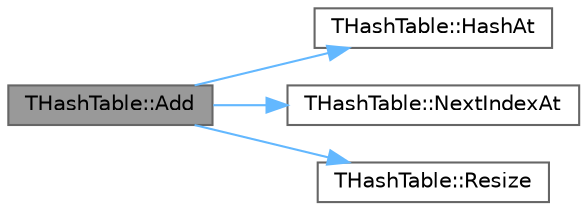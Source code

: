 digraph "THashTable::Add"
{
 // INTERACTIVE_SVG=YES
 // LATEX_PDF_SIZE
  bgcolor="transparent";
  edge [fontname=Helvetica,fontsize=10,labelfontname=Helvetica,labelfontsize=10];
  node [fontname=Helvetica,fontsize=10,shape=box,height=0.2,width=0.4];
  rankdir="LR";
  Node1 [id="Node000001",label="THashTable::Add",height=0.2,width=0.4,color="gray40", fillcolor="grey60", style="filled", fontcolor="black",tooltip=" "];
  Node1 -> Node2 [id="edge1_Node000001_Node000002",color="steelblue1",style="solid",tooltip=" "];
  Node2 [id="Node000002",label="THashTable::HashAt",height=0.2,width=0.4,color="grey40", fillcolor="white", style="filled",URL="$d7/d61/classTHashTable.html#a1318f0021574ebe0fe46887c95b41c9f",tooltip=" "];
  Node1 -> Node3 [id="edge2_Node000001_Node000003",color="steelblue1",style="solid",tooltip=" "];
  Node3 [id="Node000003",label="THashTable::NextIndexAt",height=0.2,width=0.4,color="grey40", fillcolor="white", style="filled",URL="$d7/d61/classTHashTable.html#a775fd41eaa123b118e4a831e0c5f8398",tooltip=" "];
  Node1 -> Node4 [id="edge3_Node000001_Node000004",color="steelblue1",style="solid",tooltip=" "];
  Node4 [id="Node000004",label="THashTable::Resize",height=0.2,width=0.4,color="grey40", fillcolor="white", style="filled",URL="$d7/d61/classTHashTable.html#a93856265d0f16bde86a1088fff761660",tooltip=" "];
}

